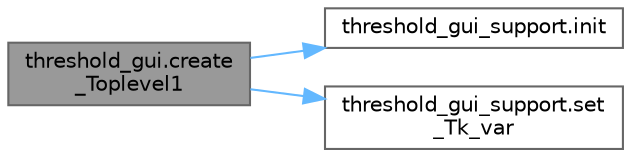 digraph "threshold_gui.create_Toplevel1"
{
 // LATEX_PDF_SIZE
  bgcolor="transparent";
  edge [fontname=Helvetica,fontsize=10,labelfontname=Helvetica,labelfontsize=10];
  node [fontname=Helvetica,fontsize=10,shape=box,height=0.2,width=0.4];
  rankdir="LR";
  Node1 [id="Node000001",label="threshold_gui.create\l_Toplevel1",height=0.2,width=0.4,color="gray40", fillcolor="grey60", style="filled", fontcolor="black",tooltip=" "];
  Node1 -> Node2 [id="edge1_Node000001_Node000002",color="steelblue1",style="solid",tooltip=" "];
  Node2 [id="Node000002",label="threshold_gui_support.init",height=0.2,width=0.4,color="grey40", fillcolor="white", style="filled",URL="$namespacethreshold__gui__support.html#a675ca3e8fcd0a8e01e8a67683affd1b3",tooltip=" "];
  Node1 -> Node3 [id="edge2_Node000001_Node000003",color="steelblue1",style="solid",tooltip=" "];
  Node3 [id="Node000003",label="threshold_gui_support.set\l_Tk_var",height=0.2,width=0.4,color="grey40", fillcolor="white", style="filled",URL="$namespacethreshold__gui__support.html#a64201a92ac066f0b1983545ca5b50e0e",tooltip=" "];
}
